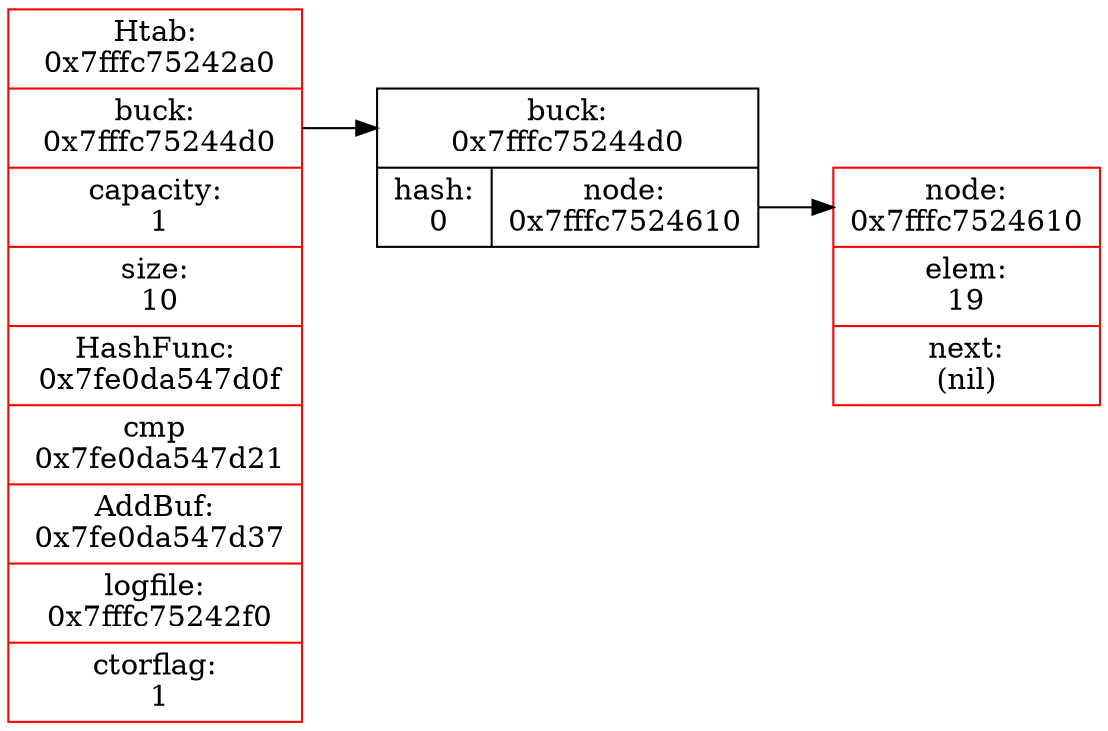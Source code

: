 digraph G{
	rankdir=LR;
	node[color="red",shape=record];
	HTAB [label = "Htab:\n 0x7fffc75242a0 | <BUCK> buck:\n 0x7fffc75244d0 | capacity:\n 1 | size:\n 10 | HashFunc:\n 0x7fe0da547d0f | cmp\n 0x7fe0da547d21 | AddBuf:\n 0x7fe0da547d37 | logfile:\n 0x7fffc75242f0 | ctorflag:\n 1"];
	subgraph BUCKET {
		BUCKET [color = black, label = " <bucket>buck:\n0x7fffc75244d0 | {hash:\n 0 |<buck0> node:\n0x7fffc7524610}"];
	}
	HTAB:BUCK -> BUCKET:bucket;
	NODE_0_0 [label = "<node0> node:\n0x7fffc7524610 | elem:\n19 | <next0> next:\n(nil)"];
	BUCKET:buck0 -> NODE_0_0:node0;
}
